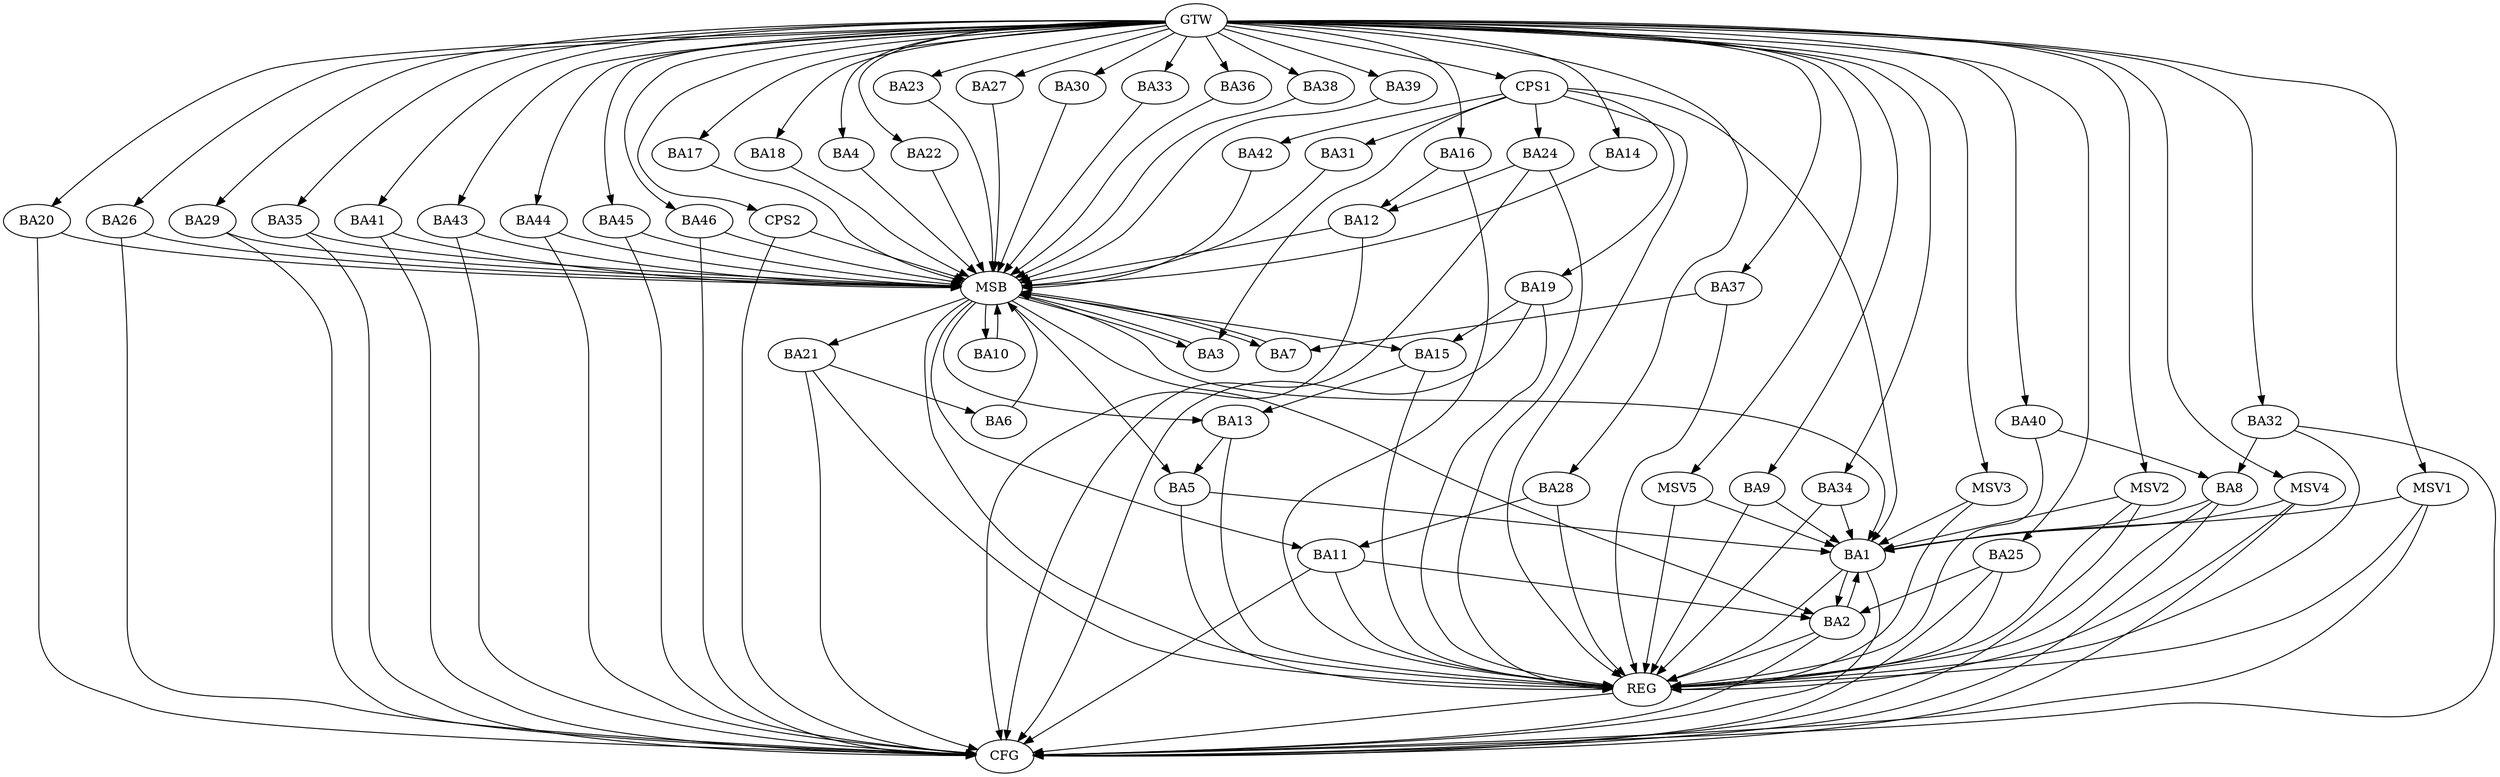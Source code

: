 strict digraph G {
  BA1 [ label="BA1" ];
  BA2 [ label="BA2" ];
  BA3 [ label="BA3" ];
  BA4 [ label="BA4" ];
  BA5 [ label="BA5" ];
  BA6 [ label="BA6" ];
  BA7 [ label="BA7" ];
  BA8 [ label="BA8" ];
  BA9 [ label="BA9" ];
  BA10 [ label="BA10" ];
  BA11 [ label="BA11" ];
  BA12 [ label="BA12" ];
  BA13 [ label="BA13" ];
  BA14 [ label="BA14" ];
  BA15 [ label="BA15" ];
  BA16 [ label="BA16" ];
  BA17 [ label="BA17" ];
  BA18 [ label="BA18" ];
  BA19 [ label="BA19" ];
  BA20 [ label="BA20" ];
  BA21 [ label="BA21" ];
  BA22 [ label="BA22" ];
  BA23 [ label="BA23" ];
  BA24 [ label="BA24" ];
  BA25 [ label="BA25" ];
  BA26 [ label="BA26" ];
  BA27 [ label="BA27" ];
  BA28 [ label="BA28" ];
  BA29 [ label="BA29" ];
  BA30 [ label="BA30" ];
  BA31 [ label="BA31" ];
  BA32 [ label="BA32" ];
  BA33 [ label="BA33" ];
  BA34 [ label="BA34" ];
  BA35 [ label="BA35" ];
  BA36 [ label="BA36" ];
  BA37 [ label="BA37" ];
  BA38 [ label="BA38" ];
  BA39 [ label="BA39" ];
  BA40 [ label="BA40" ];
  BA41 [ label="BA41" ];
  BA42 [ label="BA42" ];
  BA43 [ label="BA43" ];
  BA44 [ label="BA44" ];
  BA45 [ label="BA45" ];
  BA46 [ label="BA46" ];
  CPS1 [ label="CPS1" ];
  CPS2 [ label="CPS2" ];
  GTW [ label="GTW" ];
  REG [ label="REG" ];
  MSB [ label="MSB" ];
  CFG [ label="CFG" ];
  MSV1 [ label="MSV1" ];
  MSV2 [ label="MSV2" ];
  MSV3 [ label="MSV3" ];
  MSV4 [ label="MSV4" ];
  MSV5 [ label="MSV5" ];
  BA1 -> BA2;
  BA2 -> BA1;
  BA5 -> BA1;
  BA8 -> BA1;
  BA9 -> BA1;
  BA11 -> BA2;
  BA13 -> BA5;
  BA15 -> BA13;
  BA16 -> BA12;
  BA19 -> BA15;
  BA21 -> BA6;
  BA24 -> BA12;
  BA25 -> BA2;
  BA28 -> BA11;
  BA32 -> BA8;
  BA34 -> BA1;
  BA37 -> BA7;
  BA40 -> BA8;
  CPS1 -> BA24;
  CPS1 -> BA42;
  CPS1 -> BA1;
  CPS1 -> BA3;
  CPS1 -> BA19;
  CPS1 -> BA31;
  GTW -> BA4;
  GTW -> BA9;
  GTW -> BA14;
  GTW -> BA16;
  GTW -> BA17;
  GTW -> BA18;
  GTW -> BA20;
  GTW -> BA22;
  GTW -> BA23;
  GTW -> BA25;
  GTW -> BA26;
  GTW -> BA27;
  GTW -> BA28;
  GTW -> BA29;
  GTW -> BA30;
  GTW -> BA32;
  GTW -> BA33;
  GTW -> BA34;
  GTW -> BA35;
  GTW -> BA36;
  GTW -> BA37;
  GTW -> BA38;
  GTW -> BA39;
  GTW -> BA40;
  GTW -> BA41;
  GTW -> BA43;
  GTW -> BA44;
  GTW -> BA45;
  GTW -> BA46;
  GTW -> CPS1;
  GTW -> CPS2;
  BA1 -> REG;
  BA2 -> REG;
  BA5 -> REG;
  BA8 -> REG;
  BA9 -> REG;
  BA11 -> REG;
  BA13 -> REG;
  BA15 -> REG;
  BA16 -> REG;
  BA19 -> REG;
  BA21 -> REG;
  BA24 -> REG;
  BA25 -> REG;
  BA28 -> REG;
  BA32 -> REG;
  BA34 -> REG;
  BA37 -> REG;
  BA40 -> REG;
  CPS1 -> REG;
  BA3 -> MSB;
  MSB -> BA2;
  MSB -> REG;
  BA4 -> MSB;
  BA6 -> MSB;
  BA7 -> MSB;
  MSB -> BA1;
  BA10 -> MSB;
  BA12 -> MSB;
  BA14 -> MSB;
  MSB -> BA13;
  BA17 -> MSB;
  MSB -> BA5;
  BA18 -> MSB;
  BA20 -> MSB;
  MSB -> BA10;
  BA22 -> MSB;
  BA23 -> MSB;
  MSB -> BA11;
  BA26 -> MSB;
  MSB -> BA7;
  BA27 -> MSB;
  BA29 -> MSB;
  BA30 -> MSB;
  BA31 -> MSB;
  BA33 -> MSB;
  BA35 -> MSB;
  BA36 -> MSB;
  BA38 -> MSB;
  BA39 -> MSB;
  BA41 -> MSB;
  MSB -> BA3;
  BA42 -> MSB;
  MSB -> BA21;
  BA43 -> MSB;
  MSB -> BA15;
  BA44 -> MSB;
  BA45 -> MSB;
  BA46 -> MSB;
  CPS2 -> MSB;
  BA11 -> CFG;
  BA20 -> CFG;
  BA2 -> CFG;
  BA46 -> CFG;
  BA8 -> CFG;
  BA26 -> CFG;
  BA41 -> CFG;
  BA24 -> CFG;
  BA12 -> CFG;
  BA35 -> CFG;
  BA1 -> CFG;
  BA25 -> CFG;
  CPS2 -> CFG;
  BA19 -> CFG;
  BA44 -> CFG;
  BA21 -> CFG;
  BA45 -> CFG;
  BA32 -> CFG;
  BA29 -> CFG;
  BA43 -> CFG;
  REG -> CFG;
  MSV1 -> BA1;
  MSV2 -> BA1;
  MSV3 -> BA1;
  MSV4 -> BA1;
  MSV5 -> BA1;
  GTW -> MSV1;
  MSV1 -> REG;
  MSV1 -> CFG;
  GTW -> MSV2;
  MSV2 -> REG;
  MSV2 -> CFG;
  GTW -> MSV3;
  MSV3 -> REG;
  GTW -> MSV4;
  MSV4 -> REG;
  MSV4 -> CFG;
  GTW -> MSV5;
  MSV5 -> REG;
}

